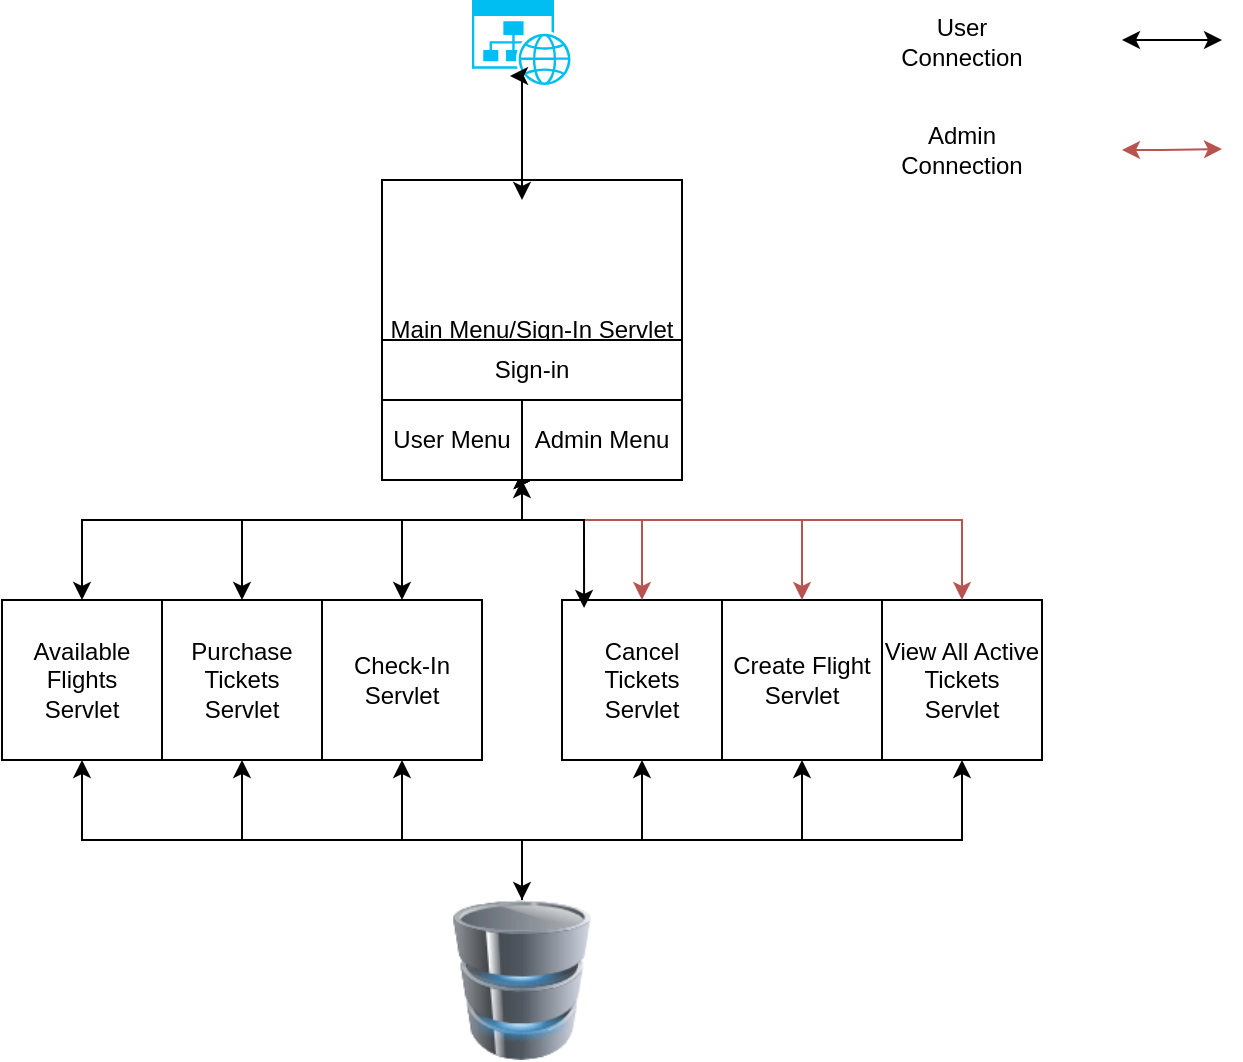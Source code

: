 <mxfile version="15.4.3" type="device"><diagram id="BlCnZuL_iY0oB6Kepbbp" name="Page-1"><mxGraphModel dx="1038" dy="563" grid="1" gridSize="10" guides="1" tooltips="1" connect="1" arrows="1" fold="1" page="1" pageScale="1" pageWidth="850" pageHeight="1100" math="0" shadow="0"><root><mxCell id="0"/><mxCell id="1" parent="0"/><mxCell id="yf7jz-iCzA1Br1vk3c1t-1" value="" style="image;html=1;image=img/lib/clip_art/computers/Database_128x128.png" vertex="1" parent="1"><mxGeometry x="420" y="470" width="80" height="80" as="geometry"/></mxCell><mxCell id="yf7jz-iCzA1Br1vk3c1t-2" value="" style="endArrow=classic;html=1;rounded=0;edgeStyle=orthogonalEdgeStyle;exitX=0.5;exitY=0;exitDx=0;exitDy=0;" edge="1" parent="1" source="yf7jz-iCzA1Br1vk3c1t-1" target="yf7jz-iCzA1Br1vk3c1t-3"><mxGeometry width="50" height="50" relative="1" as="geometry"><mxPoint x="400" y="310" as="sourcePoint"/><mxPoint x="440" y="400" as="targetPoint"/><Array as="points"><mxPoint x="460" y="440"/><mxPoint x="240" y="440"/></Array></mxGeometry></mxCell><mxCell id="yf7jz-iCzA1Br1vk3c1t-3" value="&lt;div&gt;Available Flights&lt;/div&gt;&lt;div&gt;Servlet&lt;/div&gt;" style="whiteSpace=wrap;html=1;aspect=fixed;" vertex="1" parent="1"><mxGeometry x="200" y="320" width="80" height="80" as="geometry"/></mxCell><mxCell id="yf7jz-iCzA1Br1vk3c1t-4" value="" style="endArrow=classic;html=1;rounded=0;edgeStyle=orthogonalEdgeStyle;exitX=0.5;exitY=0;exitDx=0;exitDy=0;" edge="1" parent="1" source="yf7jz-iCzA1Br1vk3c1t-1"><mxGeometry width="50" height="50" relative="1" as="geometry"><mxPoint x="310" y="310" as="sourcePoint"/><mxPoint x="320" y="400" as="targetPoint"/><Array as="points"><mxPoint x="460" y="440"/><mxPoint x="320" y="440"/></Array></mxGeometry></mxCell><mxCell id="yf7jz-iCzA1Br1vk3c1t-5" value="" style="endArrow=classic;html=1;rounded=0;edgeStyle=orthogonalEdgeStyle;exitX=0.5;exitY=0;exitDx=0;exitDy=0;" edge="1" parent="1" source="yf7jz-iCzA1Br1vk3c1t-1"><mxGeometry width="50" height="50" relative="1" as="geometry"><mxPoint x="400" y="400" as="sourcePoint"/><mxPoint x="400" y="400" as="targetPoint"/><Array as="points"><mxPoint x="460" y="440"/><mxPoint x="400" y="440"/></Array></mxGeometry></mxCell><mxCell id="yf7jz-iCzA1Br1vk3c1t-6" value="" style="endArrow=classic;startArrow=classic;html=1;rounded=0;edgeStyle=orthogonalEdgeStyle;exitX=0.5;exitY=0;exitDx=0;exitDy=0;" edge="1" parent="1" source="yf7jz-iCzA1Br1vk3c1t-1"><mxGeometry width="50" height="50" relative="1" as="geometry"><mxPoint x="510" y="310" as="sourcePoint"/><mxPoint x="520" y="400" as="targetPoint"/><Array as="points"><mxPoint x="460" y="440"/><mxPoint x="520" y="440"/></Array></mxGeometry></mxCell><mxCell id="yf7jz-iCzA1Br1vk3c1t-7" value="" style="endArrow=classic;html=1;rounded=0;edgeStyle=orthogonalEdgeStyle;exitX=0.5;exitY=0;exitDx=0;exitDy=0;" edge="1" parent="1" source="yf7jz-iCzA1Br1vk3c1t-1"><mxGeometry width="50" height="50" relative="1" as="geometry"><mxPoint x="480" y="470" as="sourcePoint"/><mxPoint x="600" y="400" as="targetPoint"/><Array as="points"><mxPoint x="460" y="440"/><mxPoint x="600" y="440"/></Array></mxGeometry></mxCell><mxCell id="yf7jz-iCzA1Br1vk3c1t-8" value="" style="endArrow=classic;html=1;rounded=0;edgeStyle=orthogonalEdgeStyle;" edge="1" parent="1"><mxGeometry width="50" height="50" relative="1" as="geometry"><mxPoint x="590" y="440" as="sourcePoint"/><mxPoint x="680" y="400" as="targetPoint"/><Array as="points"><mxPoint x="680" y="440"/><mxPoint x="680" y="400"/></Array></mxGeometry></mxCell><mxCell id="yf7jz-iCzA1Br1vk3c1t-9" value="&lt;div&gt;Purchase Tickets&lt;br&gt;&lt;/div&gt;&lt;div&gt;Servlet&lt;/div&gt;" style="whiteSpace=wrap;html=1;aspect=fixed;" vertex="1" parent="1"><mxGeometry x="280" y="320" width="80" height="80" as="geometry"/></mxCell><mxCell id="yf7jz-iCzA1Br1vk3c1t-10" value="&lt;div&gt;Check-In&lt;/div&gt;&lt;div&gt;Servlet&lt;/div&gt;" style="whiteSpace=wrap;html=1;aspect=fixed;" vertex="1" parent="1"><mxGeometry x="360" y="320" width="80" height="80" as="geometry"/></mxCell><mxCell id="yf7jz-iCzA1Br1vk3c1t-11" value="&lt;div&gt;Cancel Tickets&lt;br&gt;&lt;/div&gt;&lt;div&gt;Servlet&lt;/div&gt;" style="whiteSpace=wrap;html=1;aspect=fixed;" vertex="1" parent="1"><mxGeometry x="480" y="320" width="80" height="80" as="geometry"/></mxCell><mxCell id="yf7jz-iCzA1Br1vk3c1t-12" value="&lt;div&gt;Create Flight&lt;br&gt;&lt;/div&gt;&lt;div&gt;Servlet&lt;/div&gt;" style="whiteSpace=wrap;html=1;aspect=fixed;" vertex="1" parent="1"><mxGeometry x="560" y="320" width="80" height="80" as="geometry"/></mxCell><mxCell id="yf7jz-iCzA1Br1vk3c1t-13" value="&lt;div&gt;View All Active Tickets&lt;br&gt;&lt;/div&gt;&lt;div&gt;Servlet&lt;/div&gt;" style="whiteSpace=wrap;html=1;aspect=fixed;" vertex="1" parent="1"><mxGeometry x="640" y="320" width="80" height="80" as="geometry"/></mxCell><mxCell id="yf7jz-iCzA1Br1vk3c1t-15" value="" style="endArrow=classic;startArrow=classic;html=1;rounded=0;edgeStyle=orthogonalEdgeStyle;exitX=0.5;exitY=0;exitDx=0;exitDy=0;entryX=0.5;entryY=1;entryDx=0;entryDy=0;fillColor=#f8cecc;strokeColor=#b85450;" edge="1" parent="1" target="yf7jz-iCzA1Br1vk3c1t-19"><mxGeometry width="50" height="50" relative="1" as="geometry"><mxPoint x="680" y="320" as="sourcePoint"/><mxPoint x="760" y="250" as="targetPoint"/><Array as="points"><mxPoint x="680" y="280"/><mxPoint x="460" y="280"/></Array></mxGeometry></mxCell><mxCell id="yf7jz-iCzA1Br1vk3c1t-16" value="" style="endArrow=classic;startArrow=classic;html=1;rounded=0;edgeStyle=orthogonalEdgeStyle;exitX=0.5;exitY=0;exitDx=0;exitDy=0;entryX=0.5;entryY=1;entryDx=0;entryDy=0;fillColor=#f8cecc;strokeColor=#b85450;" edge="1" parent="1" target="yf7jz-iCzA1Br1vk3c1t-19"><mxGeometry width="50" height="50" relative="1" as="geometry"><mxPoint x="520" y="320" as="sourcePoint"/><mxPoint x="600" y="250" as="targetPoint"/><Array as="points"><mxPoint x="520" y="280"/><mxPoint x="460" y="280"/></Array></mxGeometry></mxCell><mxCell id="yf7jz-iCzA1Br1vk3c1t-17" value="" style="endArrow=classic;startArrow=classic;html=1;rounded=0;edgeStyle=orthogonalEdgeStyle;exitX=0.5;exitY=0;exitDx=0;exitDy=0;entryX=0.5;entryY=1;entryDx=0;entryDy=0;fillColor=#f8cecc;strokeColor=#b85450;" edge="1" parent="1" target="yf7jz-iCzA1Br1vk3c1t-19"><mxGeometry width="50" height="50" relative="1" as="geometry"><mxPoint x="600" y="320" as="sourcePoint"/><mxPoint x="680" y="250" as="targetPoint"/><Array as="points"><mxPoint x="600" y="280"/><mxPoint x="460" y="280"/></Array></mxGeometry></mxCell><mxCell id="yf7jz-iCzA1Br1vk3c1t-19" value="Main Menu/Sign-In Servlet" style="whiteSpace=wrap;html=1;aspect=fixed;" vertex="1" parent="1"><mxGeometry x="390" y="110" width="150" height="150" as="geometry"/></mxCell><mxCell id="yf7jz-iCzA1Br1vk3c1t-23" value="" style="verticalLabelPosition=bottom;html=1;verticalAlign=top;align=center;strokeColor=none;fillColor=#00BEF2;shape=mxgraph.azure.website_generic;pointerEvents=1;" vertex="1" parent="1"><mxGeometry x="435" y="20" width="50" height="42.5" as="geometry"/></mxCell><mxCell id="yf7jz-iCzA1Br1vk3c1t-24" value="" style="endArrow=classic;startArrow=classic;html=1;rounded=0;edgeStyle=orthogonalEdgeStyle;entryX=0.38;entryY=0.894;entryDx=0;entryDy=0;entryPerimeter=0;" edge="1" parent="1" target="yf7jz-iCzA1Br1vk3c1t-23"><mxGeometry width="50" height="50" relative="1" as="geometry"><mxPoint x="460" y="120" as="sourcePoint"/><mxPoint x="580" y="460" as="targetPoint"/><Array as="points"><mxPoint x="460" y="58"/></Array></mxGeometry></mxCell><mxCell id="yf7jz-iCzA1Br1vk3c1t-29" value="" style="endArrow=classic;startArrow=classic;html=1;rounded=0;edgeStyle=orthogonalEdgeStyle;exitX=0.5;exitY=0;exitDx=0;exitDy=0;entryX=0.5;entryY=1;entryDx=0;entryDy=0;" edge="1" parent="1" source="yf7jz-iCzA1Br1vk3c1t-3" target="yf7jz-iCzA1Br1vk3c1t-19"><mxGeometry width="50" height="50" relative="1" as="geometry"><mxPoint x="310" y="260" as="sourcePoint"/><mxPoint x="360" y="210" as="targetPoint"/><Array as="points"><mxPoint x="240" y="280"/><mxPoint x="460" y="280"/></Array></mxGeometry></mxCell><mxCell id="yf7jz-iCzA1Br1vk3c1t-33" value="" style="endArrow=classic;startArrow=classic;html=1;rounded=0;edgeStyle=orthogonalEdgeStyle;exitX=0.5;exitY=0;exitDx=0;exitDy=0;entryX=0.5;entryY=1;entryDx=0;entryDy=0;" edge="1" parent="1" source="yf7jz-iCzA1Br1vk3c1t-9" target="yf7jz-iCzA1Br1vk3c1t-19"><mxGeometry width="50" height="50" relative="1" as="geometry"><mxPoint x="310" y="260" as="sourcePoint"/><mxPoint x="360" y="210" as="targetPoint"/><Array as="points"><mxPoint x="320" y="280"/><mxPoint x="460" y="280"/></Array></mxGeometry></mxCell><mxCell id="yf7jz-iCzA1Br1vk3c1t-34" value="" style="endArrow=classic;startArrow=classic;html=1;rounded=0;edgeStyle=orthogonalEdgeStyle;exitX=0.5;exitY=0;exitDx=0;exitDy=0;entryX=0.5;entryY=1;entryDx=0;entryDy=0;" edge="1" parent="1" source="yf7jz-iCzA1Br1vk3c1t-10" target="yf7jz-iCzA1Br1vk3c1t-19"><mxGeometry width="50" height="50" relative="1" as="geometry"><mxPoint x="310" y="220" as="sourcePoint"/><mxPoint x="360" y="170" as="targetPoint"/><Array as="points"><mxPoint x="400" y="280"/><mxPoint x="460" y="280"/></Array></mxGeometry></mxCell><mxCell id="yf7jz-iCzA1Br1vk3c1t-35" value="User Menu" style="rounded=0;whiteSpace=wrap;html=1;" vertex="1" parent="1"><mxGeometry x="390" y="220" width="70" height="40" as="geometry"/></mxCell><mxCell id="yf7jz-iCzA1Br1vk3c1t-36" value="Admin Menu" style="rounded=0;whiteSpace=wrap;html=1;" vertex="1" parent="1"><mxGeometry x="460" y="220" width="80" height="40" as="geometry"/></mxCell><mxCell id="yf7jz-iCzA1Br1vk3c1t-37" value="Sign-in" style="rounded=0;whiteSpace=wrap;html=1;" vertex="1" parent="1"><mxGeometry x="390" y="190" width="150" height="30" as="geometry"/></mxCell><mxCell id="yf7jz-iCzA1Br1vk3c1t-38" value="" style="endArrow=classic;startArrow=classic;html=1;rounded=0;edgeStyle=orthogonalEdgeStyle;entryX=0;entryY=1;entryDx=0;entryDy=0;exitX=0.138;exitY=0.05;exitDx=0;exitDy=0;exitPerimeter=0;" edge="1" parent="1" source="yf7jz-iCzA1Br1vk3c1t-11" target="yf7jz-iCzA1Br1vk3c1t-36"><mxGeometry width="50" height="50" relative="1" as="geometry"><mxPoint x="570" y="310" as="sourcePoint"/><mxPoint x="620" y="260" as="targetPoint"/><Array as="points"><mxPoint x="491" y="280"/><mxPoint x="460" y="280"/></Array></mxGeometry></mxCell><mxCell id="yf7jz-iCzA1Br1vk3c1t-39" value="" style="endArrow=classic;startArrow=classic;html=1;rounded=0;edgeStyle=orthogonalEdgeStyle;" edge="1" parent="1"><mxGeometry width="50" height="50" relative="1" as="geometry"><mxPoint x="760" y="40" as="sourcePoint"/><mxPoint x="810" y="40" as="targetPoint"/><Array as="points"><mxPoint x="760" y="40"/></Array></mxGeometry></mxCell><mxCell id="yf7jz-iCzA1Br1vk3c1t-40" value="User Connection" style="text;html=1;strokeColor=none;fillColor=none;align=center;verticalAlign=middle;whiteSpace=wrap;rounded=0;" vertex="1" parent="1"><mxGeometry x="650" y="26" width="60" height="30" as="geometry"/></mxCell><mxCell id="yf7jz-iCzA1Br1vk3c1t-41" value="Admin Connection" style="text;html=1;strokeColor=none;fillColor=none;align=center;verticalAlign=middle;whiteSpace=wrap;rounded=0;" vertex="1" parent="1"><mxGeometry x="650" y="80" width="60" height="30" as="geometry"/></mxCell><mxCell id="yf7jz-iCzA1Br1vk3c1t-42" value="" style="endArrow=classic;startArrow=classic;html=1;rounded=0;edgeStyle=orthogonalEdgeStyle;fillColor=#f8cecc;strokeColor=#b85450;" edge="1" parent="1"><mxGeometry width="50" height="50" relative="1" as="geometry"><mxPoint x="760" y="95" as="sourcePoint"/><mxPoint x="810" y="94.5" as="targetPoint"/><Array as="points"><mxPoint x="780" y="94.5"/><mxPoint x="780" y="94.5"/></Array></mxGeometry></mxCell></root></mxGraphModel></diagram></mxfile>